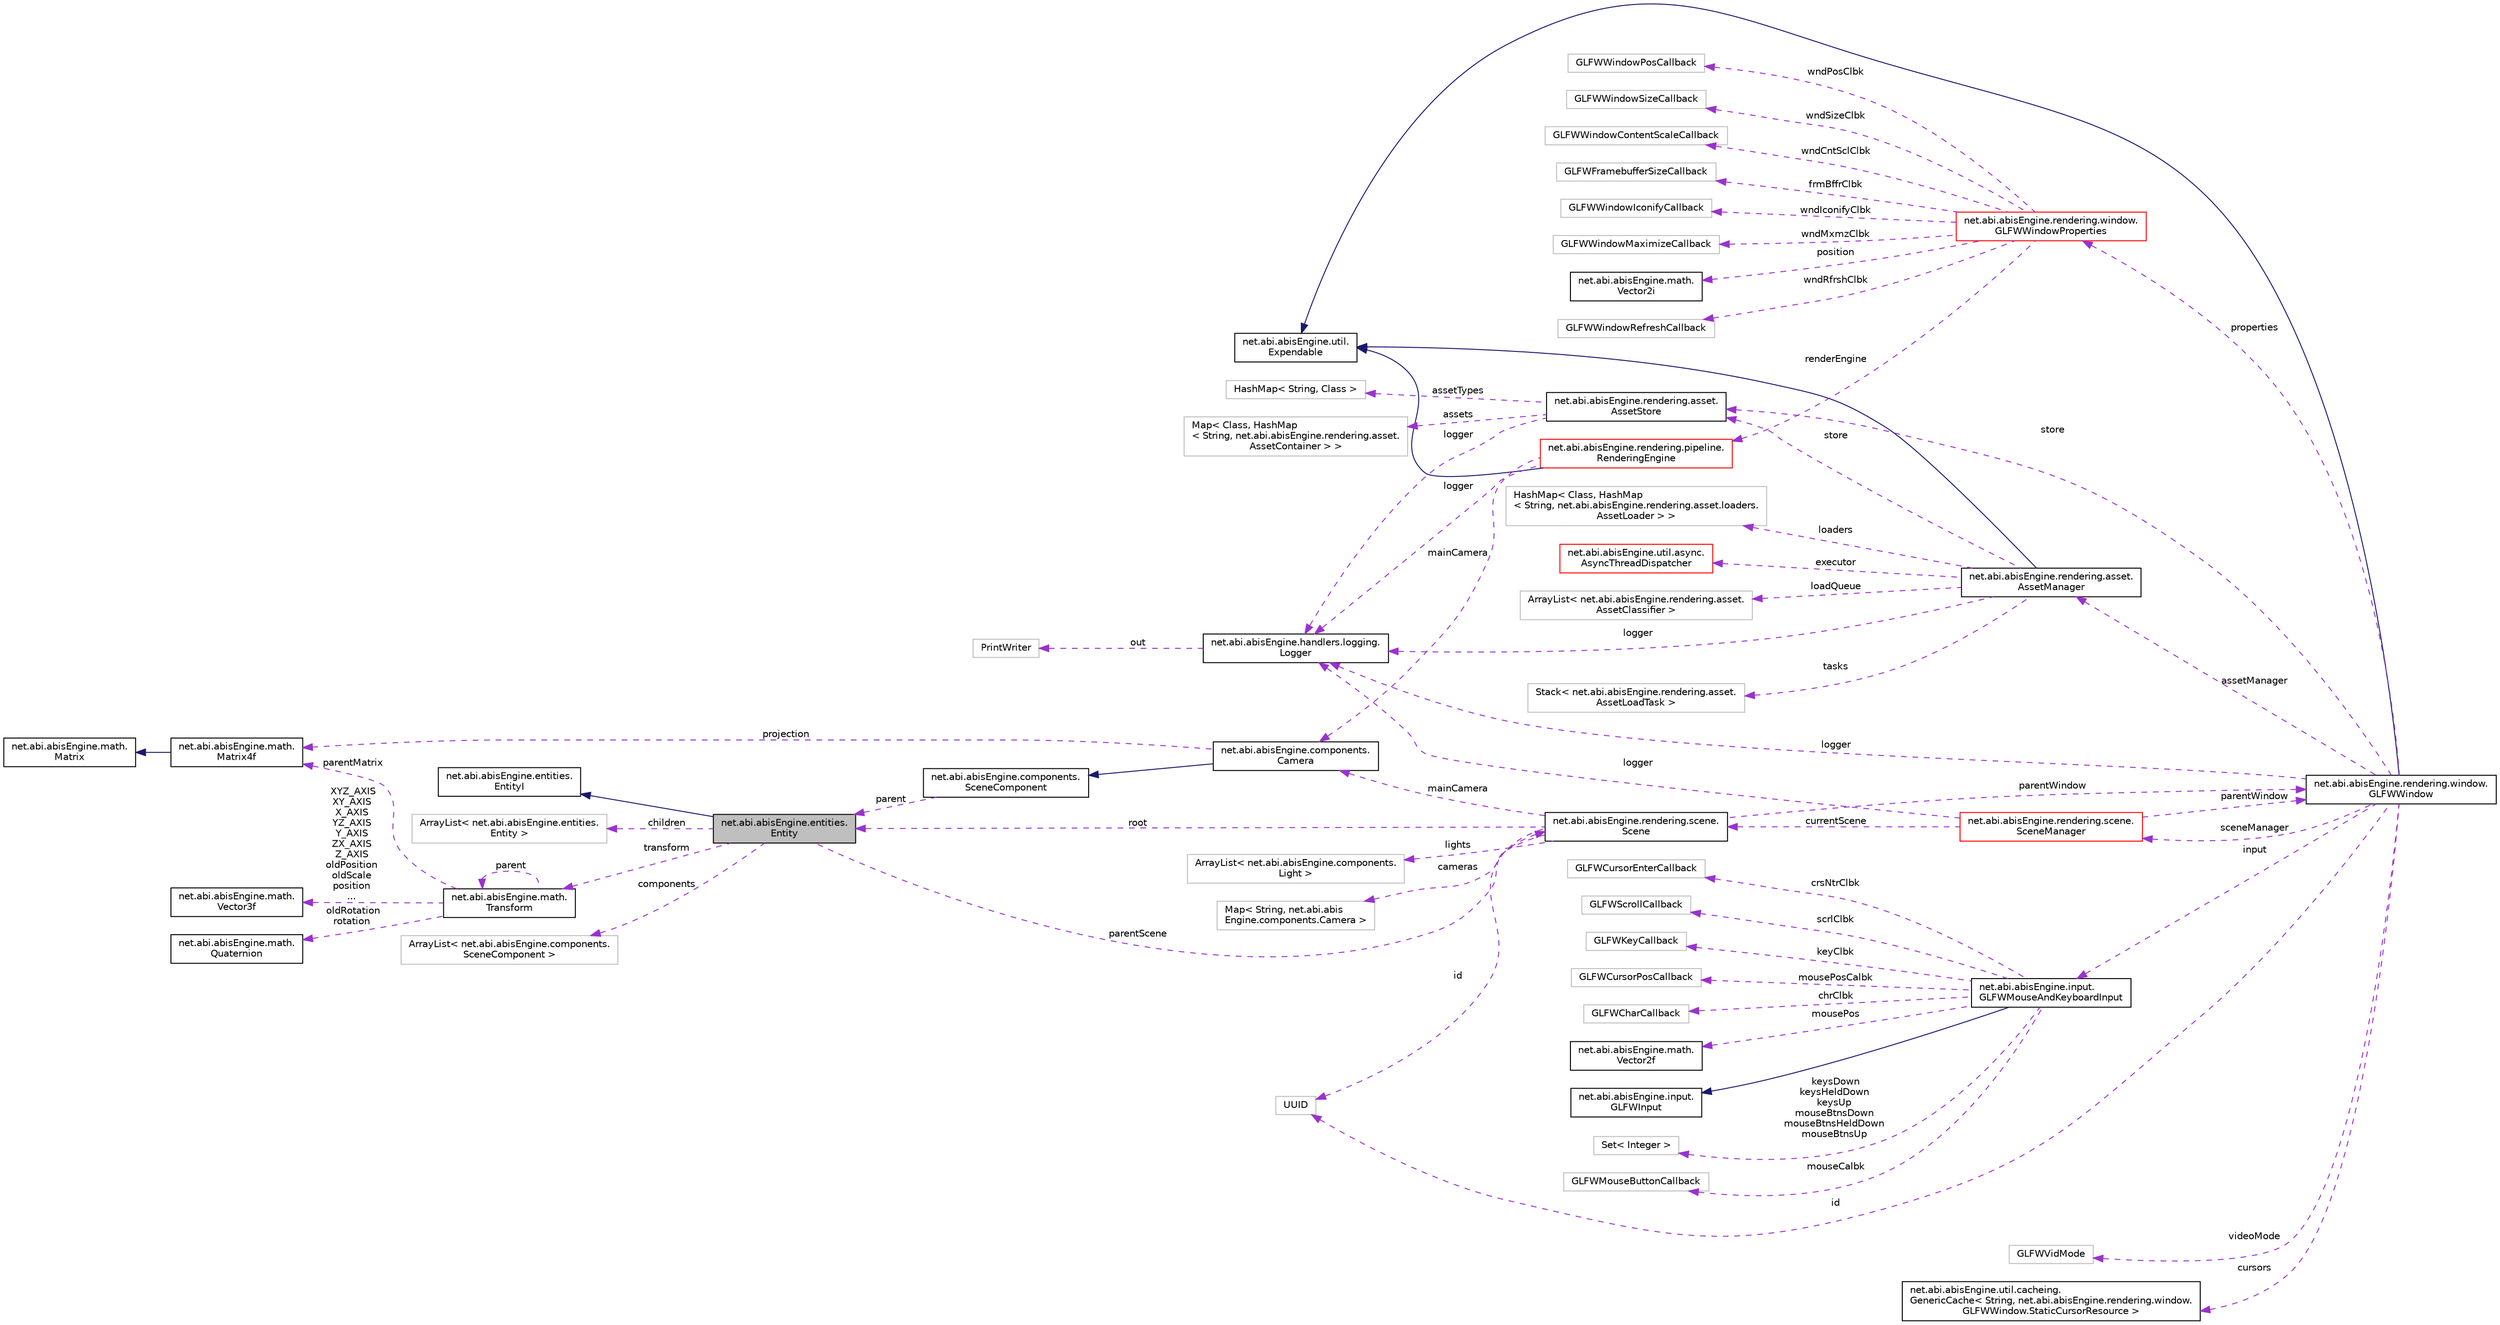 digraph "net.abi.abisEngine.entities.Entity"
{
 // LATEX_PDF_SIZE
  edge [fontname="Helvetica",fontsize="10",labelfontname="Helvetica",labelfontsize="10"];
  node [fontname="Helvetica",fontsize="10",shape=record];
  rankdir="LR";
  Node1 [label="net.abi.abisEngine.entities.\lEntity",height=0.2,width=0.4,color="black", fillcolor="grey75", style="filled", fontcolor="black",tooltip=" "];
  Node2 -> Node1 [dir="back",color="midnightblue",fontsize="10",style="solid",fontname="Helvetica"];
  Node2 [label="net.abi.abisEngine.entities.\lEntityI",height=0.2,width=0.4,color="black", fillcolor="white", style="filled",URL="$d6/dd1/interfacenet_1_1abi_1_1abis_engine_1_1entities_1_1_entity_i.html",tooltip=" "];
  Node3 -> Node1 [dir="back",color="darkorchid3",fontsize="10",style="dashed",label=" children" ,fontname="Helvetica"];
  Node3 [label="ArrayList\< net.abi.abisEngine.entities.\lEntity \>",height=0.2,width=0.4,color="grey75", fillcolor="white", style="filled",tooltip=" "];
  Node4 -> Node1 [dir="back",color="darkorchid3",fontsize="10",style="dashed",label=" components" ,fontname="Helvetica"];
  Node4 [label="ArrayList\< net.abi.abisEngine.components.\lSceneComponent \>",height=0.2,width=0.4,color="grey75", fillcolor="white", style="filled",tooltip=" "];
  Node5 -> Node1 [dir="back",color="darkorchid3",fontsize="10",style="dashed",label=" parentScene" ,fontname="Helvetica"];
  Node5 [label="net.abi.abisEngine.rendering.scene.\lScene",height=0.2,width=0.4,color="black", fillcolor="white", style="filled",URL="$d4/d7f/classnet_1_1abi_1_1abis_engine_1_1rendering_1_1scene_1_1_scene.html",tooltip=" "];
  Node6 -> Node5 [dir="back",color="darkorchid3",fontsize="10",style="dashed",label=" parentWindow" ,fontname="Helvetica"];
  Node6 [label="net.abi.abisEngine.rendering.window.\lGLFWWindow",height=0.2,width=0.4,color="black", fillcolor="white", style="filled",URL="$d9/d77/classnet_1_1abi_1_1abis_engine_1_1rendering_1_1window_1_1_g_l_f_w_window.html",tooltip=" "];
  Node7 -> Node6 [dir="back",color="midnightblue",fontsize="10",style="solid",fontname="Helvetica"];
  Node7 [label="net.abi.abisEngine.util.\lExpendable",height=0.2,width=0.4,color="black", fillcolor="white", style="filled",URL="$dd/d27/interfacenet_1_1abi_1_1abis_engine_1_1util_1_1_expendable.html",tooltip=" "];
  Node8 -> Node6 [dir="back",color="darkorchid3",fontsize="10",style="dashed",label=" input" ,fontname="Helvetica"];
  Node8 [label="net.abi.abisEngine.input.\lGLFWMouseAndKeyboardInput",height=0.2,width=0.4,color="black", fillcolor="white", style="filled",URL="$d8/d8a/classnet_1_1abi_1_1abis_engine_1_1input_1_1_g_l_f_w_mouse_and_keyboard_input.html",tooltip=" "];
  Node9 -> Node8 [dir="back",color="midnightblue",fontsize="10",style="solid",fontname="Helvetica"];
  Node9 [label="net.abi.abisEngine.input.\lGLFWInput",height=0.2,width=0.4,color="black", fillcolor="white", style="filled",URL="$d3/d9b/classnet_1_1abi_1_1abis_engine_1_1input_1_1_g_l_f_w_input.html",tooltip=" "];
  Node10 -> Node8 [dir="back",color="darkorchid3",fontsize="10",style="dashed",label=" keysDown\nkeysHeldDown\nkeysUp\nmouseBtnsDown\nmouseBtnsHeldDown\nmouseBtnsUp" ,fontname="Helvetica"];
  Node10 [label="Set\< Integer \>",height=0.2,width=0.4,color="grey75", fillcolor="white", style="filled",tooltip=" "];
  Node11 -> Node8 [dir="back",color="darkorchid3",fontsize="10",style="dashed",label=" mouseCalbk" ,fontname="Helvetica"];
  Node11 [label="GLFWMouseButtonCallback",height=0.2,width=0.4,color="grey75", fillcolor="white", style="filled",tooltip=" "];
  Node12 -> Node8 [dir="back",color="darkorchid3",fontsize="10",style="dashed",label=" crsNtrClbk" ,fontname="Helvetica"];
  Node12 [label="GLFWCursorEnterCallback",height=0.2,width=0.4,color="grey75", fillcolor="white", style="filled",tooltip=" "];
  Node13 -> Node8 [dir="back",color="darkorchid3",fontsize="10",style="dashed",label=" scrlClbk" ,fontname="Helvetica"];
  Node13 [label="GLFWScrollCallback",height=0.2,width=0.4,color="grey75", fillcolor="white", style="filled",tooltip=" "];
  Node14 -> Node8 [dir="back",color="darkorchid3",fontsize="10",style="dashed",label=" keyClbk" ,fontname="Helvetica"];
  Node14 [label="GLFWKeyCallback",height=0.2,width=0.4,color="grey75", fillcolor="white", style="filled",tooltip=" "];
  Node15 -> Node8 [dir="back",color="darkorchid3",fontsize="10",style="dashed",label=" mousePosCalbk" ,fontname="Helvetica"];
  Node15 [label="GLFWCursorPosCallback",height=0.2,width=0.4,color="grey75", fillcolor="white", style="filled",tooltip=" "];
  Node16 -> Node8 [dir="back",color="darkorchid3",fontsize="10",style="dashed",label=" chrClbk" ,fontname="Helvetica"];
  Node16 [label="GLFWCharCallback",height=0.2,width=0.4,color="grey75", fillcolor="white", style="filled",tooltip=" "];
  Node17 -> Node8 [dir="back",color="darkorchid3",fontsize="10",style="dashed",label=" mousePos" ,fontname="Helvetica"];
  Node17 [label="net.abi.abisEngine.math.\lVector2f",height=0.2,width=0.4,color="black", fillcolor="white", style="filled",URL="$dc/db9/classnet_1_1abi_1_1abis_engine_1_1math_1_1_vector2f.html",tooltip=" "];
  Node18 -> Node6 [dir="back",color="darkorchid3",fontsize="10",style="dashed",label=" store" ,fontname="Helvetica"];
  Node18 [label="net.abi.abisEngine.rendering.asset.\lAssetStore",height=0.2,width=0.4,color="black", fillcolor="white", style="filled",URL="$d0/dfb/classnet_1_1abi_1_1abis_engine_1_1rendering_1_1asset_1_1_asset_store.html",tooltip=" "];
  Node19 -> Node18 [dir="back",color="darkorchid3",fontsize="10",style="dashed",label=" assetTypes" ,fontname="Helvetica"];
  Node19 [label="HashMap\< String, Class \>",height=0.2,width=0.4,color="grey75", fillcolor="white", style="filled",tooltip=" "];
  Node20 -> Node18 [dir="back",color="darkorchid3",fontsize="10",style="dashed",label=" assets" ,fontname="Helvetica"];
  Node20 [label="Map\< Class, HashMap\l\< String, net.abi.abisEngine.rendering.asset.\lAssetContainer \> \>",height=0.2,width=0.4,color="grey75", fillcolor="white", style="filled",tooltip=" "];
  Node21 -> Node18 [dir="back",color="darkorchid3",fontsize="10",style="dashed",label=" logger" ,fontname="Helvetica"];
  Node21 [label="net.abi.abisEngine.handlers.logging.\lLogger",height=0.2,width=0.4,color="black", fillcolor="white", style="filled",URL="$d1/d70/classnet_1_1abi_1_1abis_engine_1_1handlers_1_1logging_1_1_logger.html",tooltip=" "];
  Node22 -> Node21 [dir="back",color="darkorchid3",fontsize="10",style="dashed",label=" out" ,fontname="Helvetica"];
  Node22 [label="PrintWriter",height=0.2,width=0.4,color="grey75", fillcolor="white", style="filled",tooltip=" "];
  Node23 -> Node6 [dir="back",color="darkorchid3",fontsize="10",style="dashed",label=" assetManager" ,fontname="Helvetica"];
  Node23 [label="net.abi.abisEngine.rendering.asset.\lAssetManager",height=0.2,width=0.4,color="black", fillcolor="white", style="filled",URL="$d1/d92/classnet_1_1abi_1_1abis_engine_1_1rendering_1_1asset_1_1_asset_manager.html",tooltip=" "];
  Node7 -> Node23 [dir="back",color="midnightblue",fontsize="10",style="solid",fontname="Helvetica"];
  Node24 -> Node23 [dir="back",color="darkorchid3",fontsize="10",style="dashed",label=" loadQueue" ,fontname="Helvetica"];
  Node24 [label="ArrayList\< net.abi.abisEngine.rendering.asset.\lAssetClassifier \>",height=0.2,width=0.4,color="grey75", fillcolor="white", style="filled",tooltip=" "];
  Node25 -> Node23 [dir="back",color="darkorchid3",fontsize="10",style="dashed",label=" tasks" ,fontname="Helvetica"];
  Node25 [label="Stack\< net.abi.abisEngine.rendering.asset.\lAssetLoadTask \>",height=0.2,width=0.4,color="grey75", fillcolor="white", style="filled",tooltip=" "];
  Node26 -> Node23 [dir="back",color="darkorchid3",fontsize="10",style="dashed",label=" loaders" ,fontname="Helvetica"];
  Node26 [label="HashMap\< Class, HashMap\l\< String, net.abi.abisEngine.rendering.asset.loaders.\lAssetLoader \> \>",height=0.2,width=0.4,color="grey75", fillcolor="white", style="filled",tooltip=" "];
  Node18 -> Node23 [dir="back",color="darkorchid3",fontsize="10",style="dashed",label=" store" ,fontname="Helvetica"];
  Node21 -> Node23 [dir="back",color="darkorchid3",fontsize="10",style="dashed",label=" logger" ,fontname="Helvetica"];
  Node27 -> Node23 [dir="back",color="darkorchid3",fontsize="10",style="dashed",label=" executor" ,fontname="Helvetica"];
  Node27 [label="net.abi.abisEngine.util.async.\lAsyncThreadDispatcher",height=0.2,width=0.4,color="red", fillcolor="white", style="filled",URL="$d8/dd7/classnet_1_1abi_1_1abis_engine_1_1util_1_1async_1_1_async_thread_dispatcher.html",tooltip=" "];
  Node29 -> Node6 [dir="back",color="darkorchid3",fontsize="10",style="dashed",label=" id" ,fontname="Helvetica"];
  Node29 [label="UUID",height=0.2,width=0.4,color="grey75", fillcolor="white", style="filled",tooltip=" "];
  Node21 -> Node6 [dir="back",color="darkorchid3",fontsize="10",style="dashed",label=" logger" ,fontname="Helvetica"];
  Node30 -> Node6 [dir="back",color="darkorchid3",fontsize="10",style="dashed",label=" videoMode" ,fontname="Helvetica"];
  Node30 [label="GLFWVidMode",height=0.2,width=0.4,color="grey75", fillcolor="white", style="filled",tooltip=" "];
  Node31 -> Node6 [dir="back",color="darkorchid3",fontsize="10",style="dashed",label=" properties" ,fontname="Helvetica"];
  Node31 [label="net.abi.abisEngine.rendering.window.\lGLFWWindowProperties",height=0.2,width=0.4,color="red", fillcolor="white", style="filled",URL="$d8/d55/classnet_1_1abi_1_1abis_engine_1_1rendering_1_1window_1_1_g_l_f_w_window_properties.html",tooltip=" "];
  Node32 -> Node31 [dir="back",color="darkorchid3",fontsize="10",style="dashed",label=" wndMxmzClbk" ,fontname="Helvetica"];
  Node32 [label="GLFWWindowMaximizeCallback",height=0.2,width=0.4,color="grey75", fillcolor="white", style="filled",tooltip=" "];
  Node33 -> Node31 [dir="back",color="darkorchid3",fontsize="10",style="dashed",label=" position" ,fontname="Helvetica"];
  Node33 [label="net.abi.abisEngine.math.\lVector2i",height=0.2,width=0.4,color="black", fillcolor="white", style="filled",URL="$d9/da1/classnet_1_1abi_1_1abis_engine_1_1math_1_1_vector2i.html",tooltip=" "];
  Node34 -> Node31 [dir="back",color="darkorchid3",fontsize="10",style="dashed",label=" wndRfrshClbk" ,fontname="Helvetica"];
  Node34 [label="GLFWWindowRefreshCallback",height=0.2,width=0.4,color="grey75", fillcolor="white", style="filled",tooltip=" "];
  Node35 -> Node31 [dir="back",color="darkorchid3",fontsize="10",style="dashed",label=" wndPosClbk" ,fontname="Helvetica"];
  Node35 [label="GLFWWindowPosCallback",height=0.2,width=0.4,color="grey75", fillcolor="white", style="filled",tooltip=" "];
  Node36 -> Node31 [dir="back",color="darkorchid3",fontsize="10",style="dashed",label=" wndSizeClbk" ,fontname="Helvetica"];
  Node36 [label="GLFWWindowSizeCallback",height=0.2,width=0.4,color="grey75", fillcolor="white", style="filled",tooltip=" "];
  Node37 -> Node31 [dir="back",color="darkorchid3",fontsize="10",style="dashed",label=" wndCntSclClbk" ,fontname="Helvetica"];
  Node37 [label="GLFWWindowContentScaleCallback",height=0.2,width=0.4,color="grey75", fillcolor="white", style="filled",tooltip=" "];
  Node38 -> Node31 [dir="back",color="darkorchid3",fontsize="10",style="dashed",label=" frmBffrClbk" ,fontname="Helvetica"];
  Node38 [label="GLFWFramebufferSizeCallback",height=0.2,width=0.4,color="grey75", fillcolor="white", style="filled",tooltip=" "];
  Node39 -> Node31 [dir="back",color="darkorchid3",fontsize="10",style="dashed",label=" renderEngine" ,fontname="Helvetica"];
  Node39 [label="net.abi.abisEngine.rendering.pipeline.\lRenderingEngine",height=0.2,width=0.4,color="red", fillcolor="white", style="filled",URL="$d1/dee/classnet_1_1abi_1_1abis_engine_1_1rendering_1_1pipeline_1_1_rendering_engine.html",tooltip=" "];
  Node7 -> Node39 [dir="back",color="midnightblue",fontsize="10",style="solid",fontname="Helvetica"];
  Node21 -> Node39 [dir="back",color="darkorchid3",fontsize="10",style="dashed",label=" logger" ,fontname="Helvetica"];
  Node61 -> Node39 [dir="back",color="darkorchid3",fontsize="10",style="dashed",label=" mainCamera" ,fontname="Helvetica"];
  Node61 [label="net.abi.abisEngine.components.\lCamera",height=0.2,width=0.4,color="black", fillcolor="white", style="filled",URL="$de/d64/classnet_1_1abi_1_1abis_engine_1_1components_1_1_camera.html",tooltip=" "];
  Node46 -> Node61 [dir="back",color="midnightblue",fontsize="10",style="solid",fontname="Helvetica"];
  Node46 [label="net.abi.abisEngine.components.\lSceneComponent",height=0.2,width=0.4,color="black", fillcolor="white", style="filled",URL="$dd/d76/classnet_1_1abi_1_1abis_engine_1_1components_1_1_scene_component.html",tooltip=" "];
  Node1 -> Node46 [dir="back",color="darkorchid3",fontsize="10",style="dashed",label=" parent" ,fontname="Helvetica"];
  Node62 -> Node61 [dir="back",color="darkorchid3",fontsize="10",style="dashed",label=" projection" ,fontname="Helvetica"];
  Node62 [label="net.abi.abisEngine.math.\lMatrix4f",height=0.2,width=0.4,color="black", fillcolor="white", style="filled",URL="$d1/d7f/classnet_1_1abi_1_1abis_engine_1_1math_1_1_matrix4f.html",tooltip=" "];
  Node63 -> Node62 [dir="back",color="midnightblue",fontsize="10",style="solid",fontname="Helvetica"];
  Node63 [label="net.abi.abisEngine.math.\lMatrix",height=0.2,width=0.4,color="black", fillcolor="white", style="filled",URL="$d6/d1f/interfacenet_1_1abi_1_1abis_engine_1_1math_1_1_matrix.html",tooltip=" "];
  Node65 -> Node31 [dir="back",color="darkorchid3",fontsize="10",style="dashed",label=" wndIconifyClbk" ,fontname="Helvetica"];
  Node65 [label="GLFWWindowIconifyCallback",height=0.2,width=0.4,color="grey75", fillcolor="white", style="filled",tooltip=" "];
  Node69 -> Node6 [dir="back",color="darkorchid3",fontsize="10",style="dashed",label=" sceneManager" ,fontname="Helvetica"];
  Node69 [label="net.abi.abisEngine.rendering.scene.\lSceneManager",height=0.2,width=0.4,color="red", fillcolor="white", style="filled",URL="$da/df9/classnet_1_1abi_1_1abis_engine_1_1rendering_1_1scene_1_1_scene_manager.html",tooltip=" "];
  Node5 -> Node69 [dir="back",color="darkorchid3",fontsize="10",style="dashed",label=" currentScene" ,fontname="Helvetica"];
  Node6 -> Node69 [dir="back",color="darkorchid3",fontsize="10",style="dashed",label=" parentWindow" ,fontname="Helvetica"];
  Node21 -> Node69 [dir="back",color="darkorchid3",fontsize="10",style="dashed",label=" logger" ,fontname="Helvetica"];
  Node71 -> Node6 [dir="back",color="darkorchid3",fontsize="10",style="dashed",label=" cursors" ,fontname="Helvetica"];
  Node71 [label="net.abi.abisEngine.util.cacheing.\lGenericCache\< String, net.abi.abisEngine.rendering.window.\lGLFWWindow.StaticCursorResource \>",height=0.2,width=0.4,color="black", fillcolor="white", style="filled",URL="$d2/dbf/classnet_1_1abi_1_1abis_engine_1_1util_1_1cacheing_1_1_generic_cache.html",tooltip=" "];
  Node72 -> Node5 [dir="back",color="darkorchid3",fontsize="10",style="dashed",label=" cameras" ,fontname="Helvetica"];
  Node72 [label="Map\< String, net.abi.abis\lEngine.components.Camera \>",height=0.2,width=0.4,color="grey75", fillcolor="white", style="filled",tooltip=" "];
  Node1 -> Node5 [dir="back",color="darkorchid3",fontsize="10",style="dashed",label=" root" ,fontname="Helvetica"];
  Node73 -> Node5 [dir="back",color="darkorchid3",fontsize="10",style="dashed",label=" lights" ,fontname="Helvetica"];
  Node73 [label="ArrayList\< net.abi.abisEngine.components.\lLight \>",height=0.2,width=0.4,color="grey75", fillcolor="white", style="filled",tooltip=" "];
  Node29 -> Node5 [dir="back",color="darkorchid3",fontsize="10",style="dashed",label=" id" ,fontname="Helvetica"];
  Node61 -> Node5 [dir="back",color="darkorchid3",fontsize="10",style="dashed",label=" mainCamera" ,fontname="Helvetica"];
  Node74 -> Node1 [dir="back",color="darkorchid3",fontsize="10",style="dashed",label=" transform" ,fontname="Helvetica"];
  Node74 [label="net.abi.abisEngine.math.\lTransform",height=0.2,width=0.4,color="black", fillcolor="white", style="filled",URL="$db/d33/classnet_1_1abi_1_1abis_engine_1_1math_1_1_transform.html",tooltip=" "];
  Node44 -> Node74 [dir="back",color="darkorchid3",fontsize="10",style="dashed",label=" XYZ_AXIS\nXY_AXIS\nX_AXIS\nYZ_AXIS\nY_AXIS\nZX_AXIS\nZ_AXIS\noldPosition\noldScale\nposition\n..." ,fontname="Helvetica"];
  Node44 [label="net.abi.abisEngine.math.\lVector3f",height=0.2,width=0.4,color="black", fillcolor="white", style="filled",URL="$d3/de5/classnet_1_1abi_1_1abis_engine_1_1math_1_1_vector3f.html",tooltip=" "];
  Node75 -> Node74 [dir="back",color="darkorchid3",fontsize="10",style="dashed",label=" oldRotation\nrotation" ,fontname="Helvetica"];
  Node75 [label="net.abi.abisEngine.math.\lQuaternion",height=0.2,width=0.4,color="black", fillcolor="white", style="filled",URL="$d9/daf/classnet_1_1abi_1_1abis_engine_1_1math_1_1_quaternion.html",tooltip=" "];
  Node74 -> Node74 [dir="back",color="darkorchid3",fontsize="10",style="dashed",label=" parent" ,fontname="Helvetica"];
  Node62 -> Node74 [dir="back",color="darkorchid3",fontsize="10",style="dashed",label=" parentMatrix" ,fontname="Helvetica"];
}
